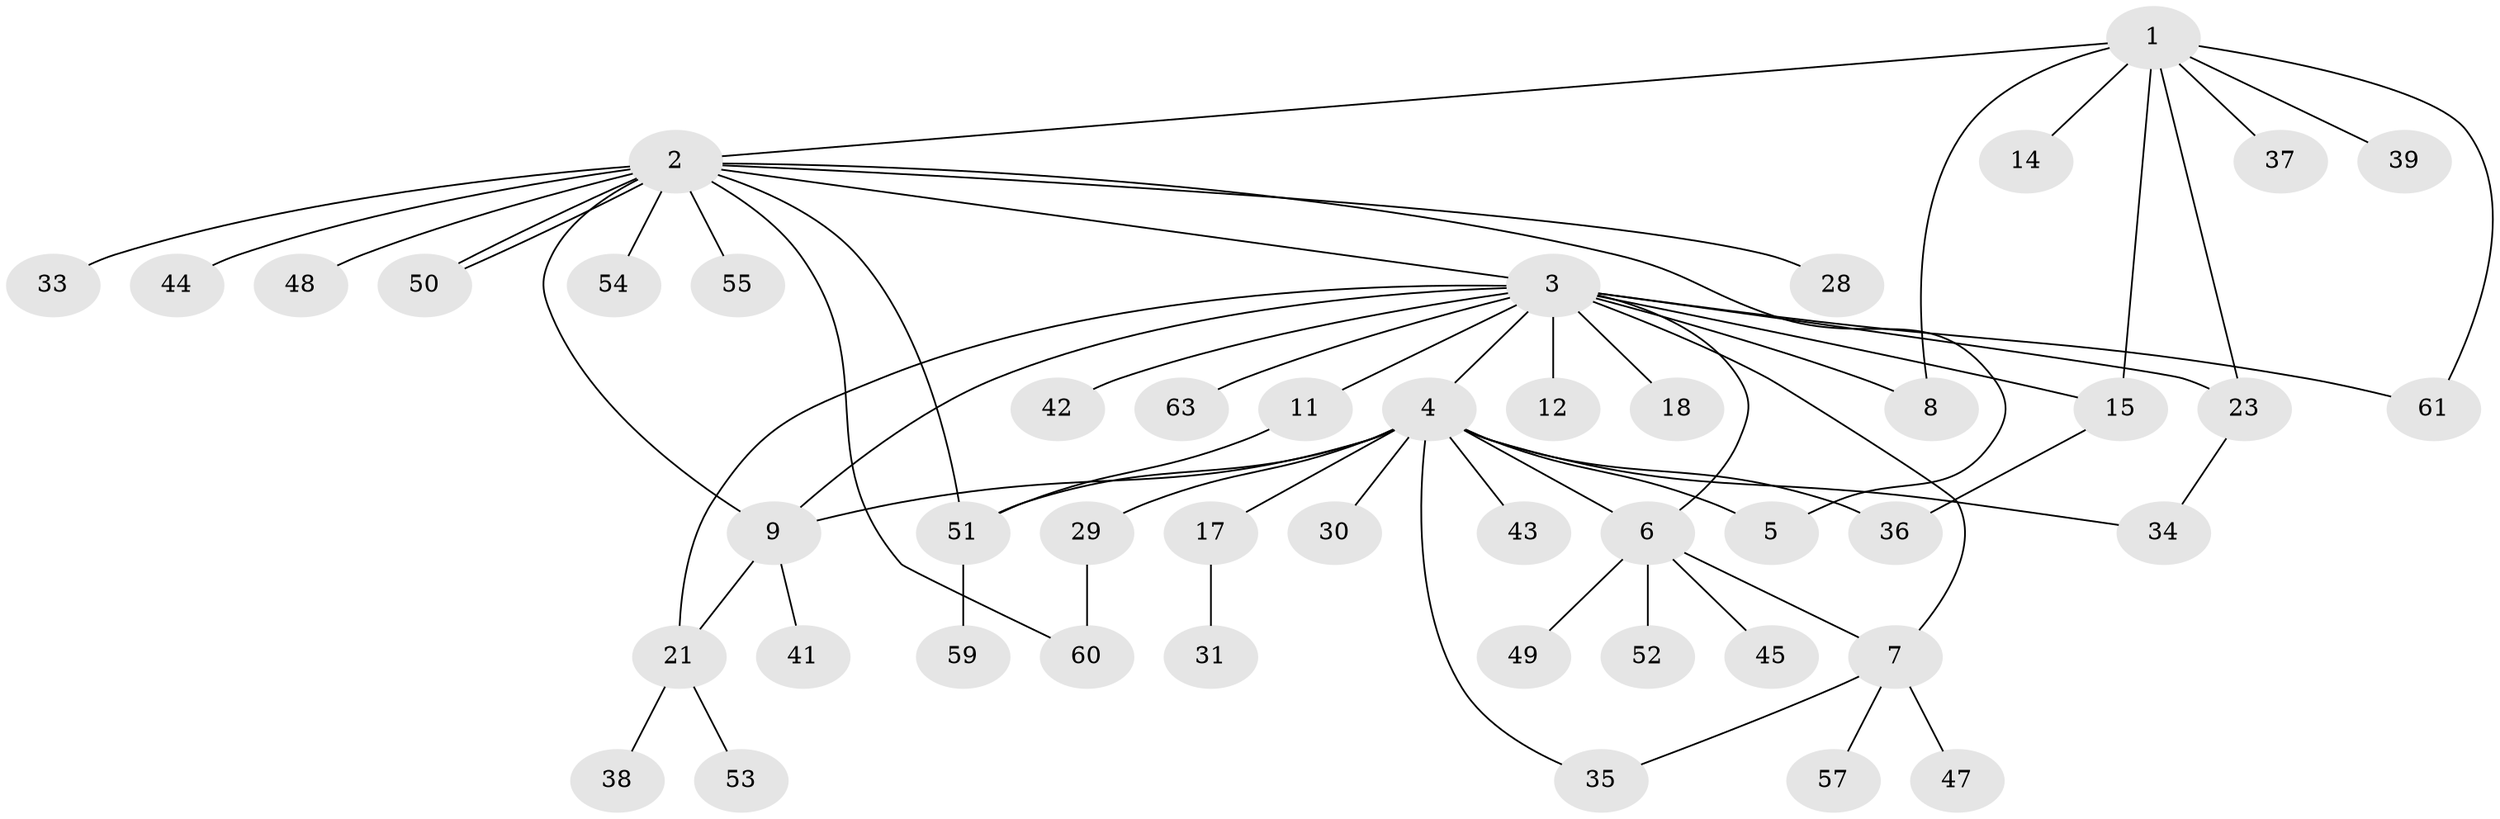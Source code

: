 // Generated by graph-tools (version 1.1) at 2025/23/03/03/25 07:23:50]
// undirected, 47 vertices, 63 edges
graph export_dot {
graph [start="1"]
  node [color=gray90,style=filled];
  1 [super="+56"];
  2 [super="+13"];
  3 [super="+24"];
  4 [super="+10"];
  5;
  6 [super="+20"];
  7 [super="+16"];
  8 [super="+46"];
  9 [super="+22"];
  11 [super="+26"];
  12;
  14;
  15 [super="+27"];
  17 [super="+19"];
  18;
  21;
  23 [super="+25"];
  28;
  29 [super="+32"];
  30;
  31;
  33;
  34;
  35;
  36 [super="+62"];
  37;
  38 [super="+40"];
  39;
  41;
  42;
  43;
  44;
  45;
  47;
  48;
  49;
  50 [super="+64"];
  51 [super="+58"];
  52;
  53;
  54;
  55;
  57;
  59;
  60;
  61;
  63;
  1 -- 2;
  1 -- 8;
  1 -- 14;
  1 -- 15;
  1 -- 37;
  1 -- 39;
  1 -- 61;
  1 -- 23;
  2 -- 3;
  2 -- 5;
  2 -- 9;
  2 -- 28;
  2 -- 33;
  2 -- 44;
  2 -- 48;
  2 -- 50;
  2 -- 50;
  2 -- 54;
  2 -- 55;
  2 -- 60;
  2 -- 51;
  3 -- 4;
  3 -- 6;
  3 -- 11;
  3 -- 12;
  3 -- 18;
  3 -- 23;
  3 -- 42;
  3 -- 61;
  3 -- 63;
  3 -- 21;
  3 -- 8;
  3 -- 15;
  3 -- 9;
  3 -- 7;
  4 -- 5;
  4 -- 9;
  4 -- 17;
  4 -- 29;
  4 -- 30;
  4 -- 34;
  4 -- 35;
  4 -- 36;
  4 -- 43;
  4 -- 51;
  4 -- 6;
  6 -- 7;
  6 -- 45 [weight=2];
  6 -- 49;
  6 -- 52;
  7 -- 35;
  7 -- 47;
  7 -- 57;
  9 -- 21;
  9 -- 41;
  11 -- 51;
  15 -- 36;
  17 -- 31;
  21 -- 38;
  21 -- 53;
  23 -- 34;
  29 -- 60;
  51 -- 59;
}
